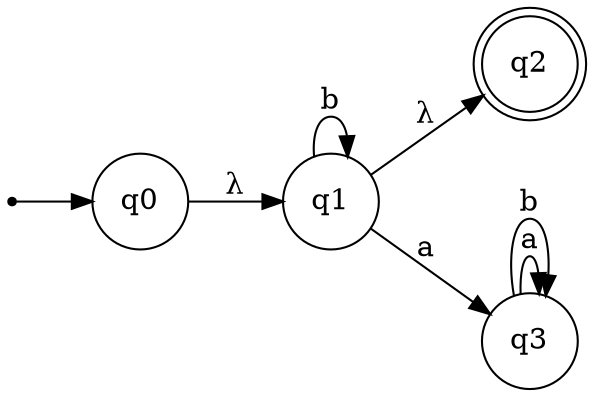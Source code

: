 digraph {
    rankdir = LR;
    inic [shape = point];
    node [shape = circle];
    inic -> q0;
    q0 -> q1 [label = "λ"];
    q1 -> q2 [label = "λ"];
    q1 -> q1 [label = "b"];
    q1 -> q3 [label = "a"];
    q2 [shape = doublecircle];
    q3 -> q3 [label = "a"];
    q3 -> q3 [label = "b"];
}
